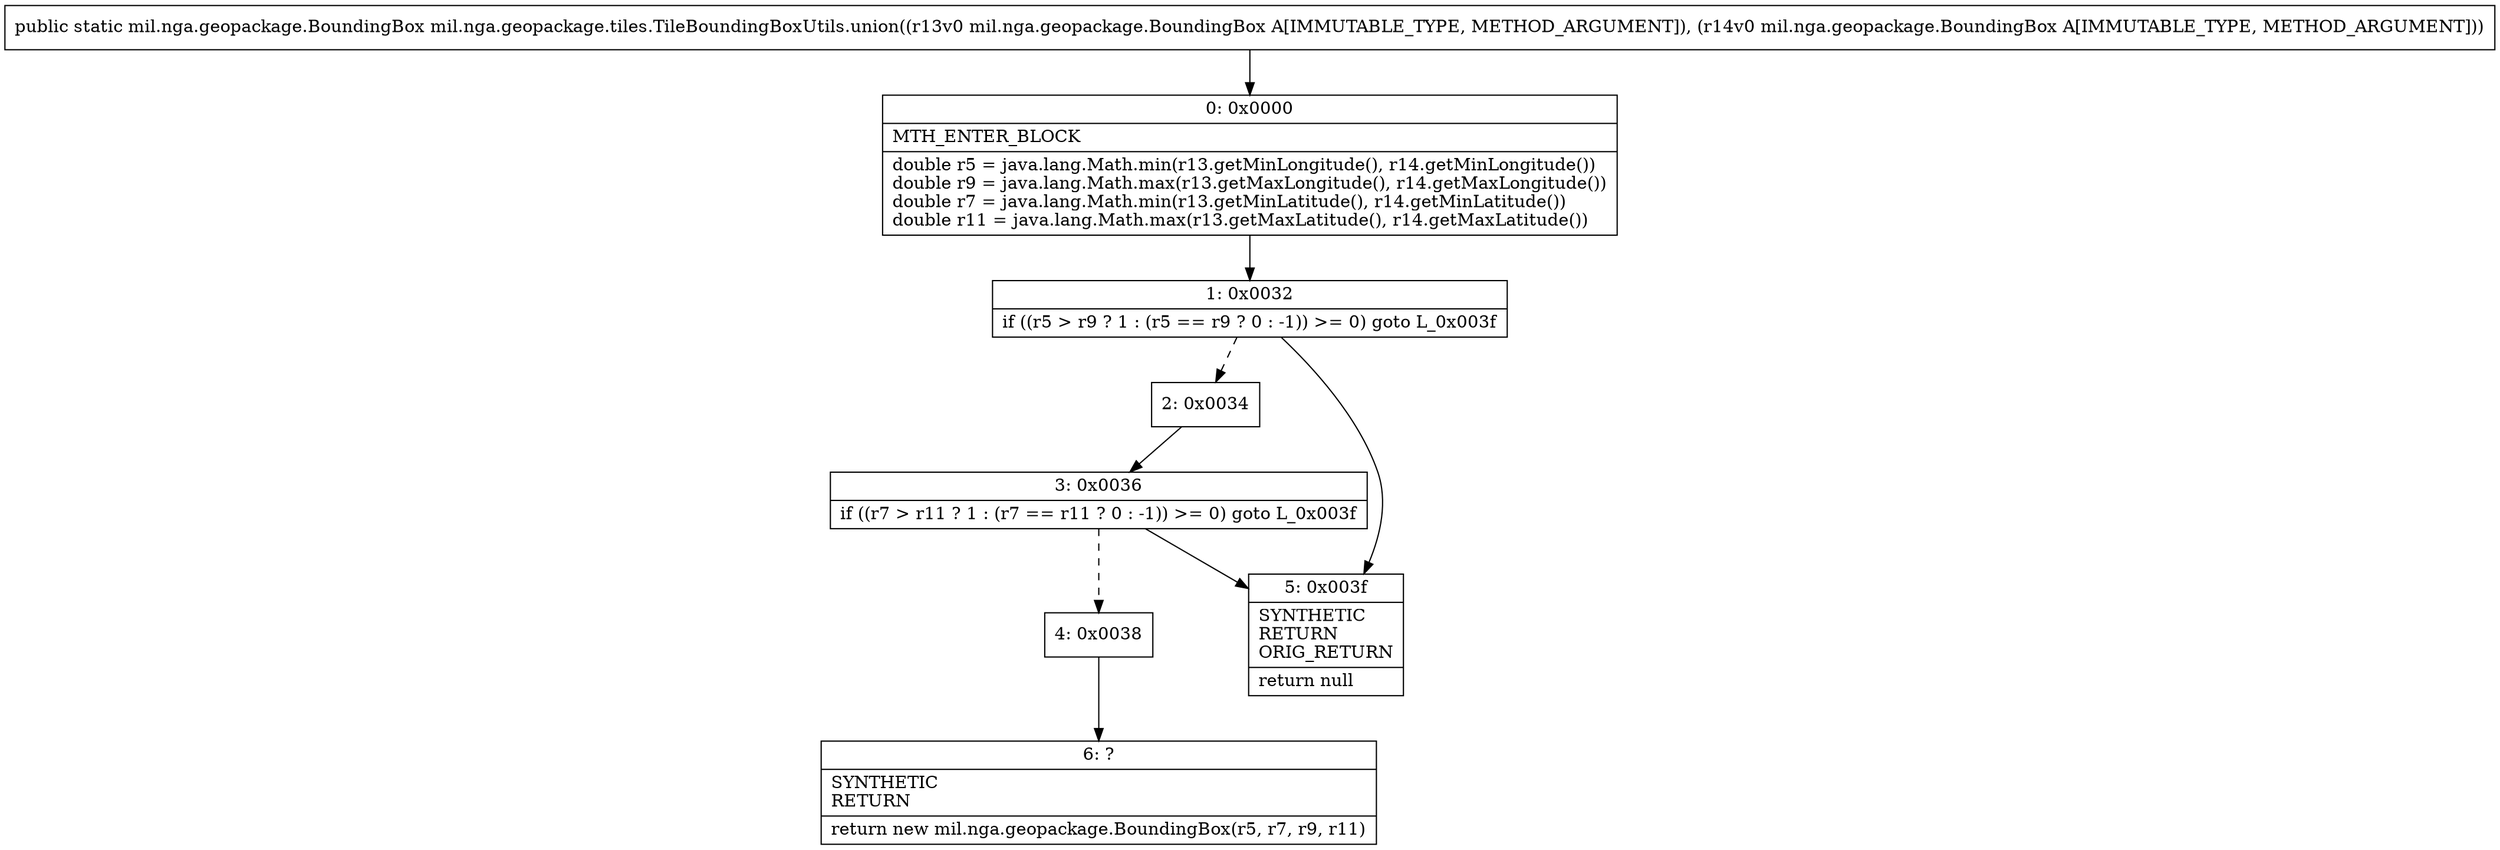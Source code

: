 digraph "CFG formil.nga.geopackage.tiles.TileBoundingBoxUtils.union(Lmil\/nga\/geopackage\/BoundingBox;Lmil\/nga\/geopackage\/BoundingBox;)Lmil\/nga\/geopackage\/BoundingBox;" {
Node_0 [shape=record,label="{0\:\ 0x0000|MTH_ENTER_BLOCK\l|double r5 = java.lang.Math.min(r13.getMinLongitude(), r14.getMinLongitude())\ldouble r9 = java.lang.Math.max(r13.getMaxLongitude(), r14.getMaxLongitude())\ldouble r7 = java.lang.Math.min(r13.getMinLatitude(), r14.getMinLatitude())\ldouble r11 = java.lang.Math.max(r13.getMaxLatitude(), r14.getMaxLatitude())\l}"];
Node_1 [shape=record,label="{1\:\ 0x0032|if ((r5 \> r9 ? 1 : (r5 == r9 ? 0 : \-1)) \>= 0) goto L_0x003f\l}"];
Node_2 [shape=record,label="{2\:\ 0x0034}"];
Node_3 [shape=record,label="{3\:\ 0x0036|if ((r7 \> r11 ? 1 : (r7 == r11 ? 0 : \-1)) \>= 0) goto L_0x003f\l}"];
Node_4 [shape=record,label="{4\:\ 0x0038}"];
Node_5 [shape=record,label="{5\:\ 0x003f|SYNTHETIC\lRETURN\lORIG_RETURN\l|return null\l}"];
Node_6 [shape=record,label="{6\:\ ?|SYNTHETIC\lRETURN\l|return new mil.nga.geopackage.BoundingBox(r5, r7, r9, r11)\l}"];
MethodNode[shape=record,label="{public static mil.nga.geopackage.BoundingBox mil.nga.geopackage.tiles.TileBoundingBoxUtils.union((r13v0 mil.nga.geopackage.BoundingBox A[IMMUTABLE_TYPE, METHOD_ARGUMENT]), (r14v0 mil.nga.geopackage.BoundingBox A[IMMUTABLE_TYPE, METHOD_ARGUMENT])) }"];
MethodNode -> Node_0;
Node_0 -> Node_1;
Node_1 -> Node_2[style=dashed];
Node_1 -> Node_5;
Node_2 -> Node_3;
Node_3 -> Node_4[style=dashed];
Node_3 -> Node_5;
Node_4 -> Node_6;
}

